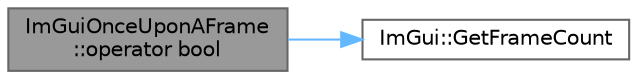 digraph "ImGuiOnceUponAFrame::operator bool"
{
 // LATEX_PDF_SIZE
  bgcolor="transparent";
  edge [fontname=Helvetica,fontsize=10,labelfontname=Helvetica,labelfontsize=10];
  node [fontname=Helvetica,fontsize=10,shape=box,height=0.2,width=0.4];
  rankdir="LR";
  Node1 [id="Node000001",label="ImGuiOnceUponAFrame\l::operator bool",height=0.2,width=0.4,color="gray40", fillcolor="grey60", style="filled", fontcolor="black",tooltip=" "];
  Node1 -> Node2 [id="edge1_Node000001_Node000002",color="steelblue1",style="solid",tooltip=" "];
  Node2 [id="Node000002",label="ImGui::GetFrameCount",height=0.2,width=0.4,color="grey40", fillcolor="white", style="filled",URL="$namespace_im_gui.html#a0180211f23fc10807dfc3d2f6e8681f9",tooltip=" "];
}
